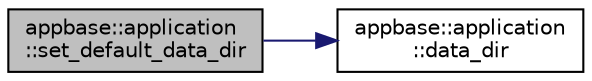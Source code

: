 digraph "appbase::application::set_default_data_dir"
{
  edge [fontname="Helvetica",fontsize="10",labelfontname="Helvetica",labelfontsize="10"];
  node [fontname="Helvetica",fontsize="10",shape=record];
  rankdir="LR";
  Node18 [label="appbase::application\l::set_default_data_dir",height=0.2,width=0.4,color="black", fillcolor="grey75", style="filled", fontcolor="black"];
  Node18 -> Node19 [color="midnightblue",fontsize="10",style="solid"];
  Node19 [label="appbase::application\l::data_dir",height=0.2,width=0.4,color="black", fillcolor="white", style="filled",URL="$classappbase_1_1application.html#a5dfd3cfb1124c57963fa17b3f4aabbe1",tooltip="Get data directory. "];
}
